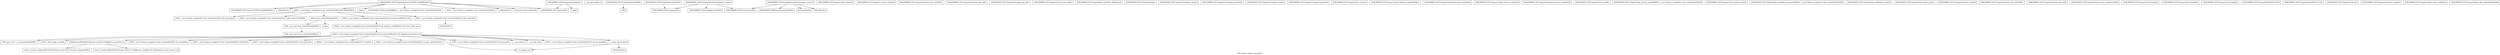 digraph "Call graph: compute_gyration.ll" {
	label="Call graph: compute_gyration.ll";

	Node0x563803fae6c0 [shape=record,label="{_ZN9LAMMPS_NS15ComputeGyrationC2EPNS_6LAMMPSEiPPc}"];
	Node0x563803fae6c0 -> Node0x563803f66ec0;
	Node0x563803fae6c0 -> Node0x563803f65f30;
	Node0x563803fae6c0 -> Node0x563803f672e0;
	Node0x563803fae6c0 -> Node0x563803f66a10;
	Node0x563803fae6c0 -> Node0x563803f67780;
	Node0x563803fae6c0 -> Node0x563803faeab0;
	Node0x563803fae6c0 -> Node0x563803f6bf90;
	Node0x563803fae6c0 -> Node0x563803f86780;
	Node0x563803fae6c0 -> Node0x563803f87da0;
	Node0x563803f7a9b0 [shape=record,label="{_ZN9LAMMPS_NS15ComputeGyrationD2Ev}"];
	Node0x563803f7a9b0 -> Node0x563803f746c0;
	Node0x563803f7a9b0 -> Node0x563803f66a10;
	Node0x563803f66ec0 [shape=record,label="{_ZN9LAMMPS_NS7ComputeC2EPNS_6LAMMPSEiPPc}"];
	Node0x563803faeab0 [shape=record,label="{_ZN9LAMMPS_NS5Error3allERKNSt7__cxx1112basic_stringIcSt11char_traitsIcESaIcEEEiS8_}"];
	Node0x563803f65f30 [shape=record,label="{_ZNSaIcEC1Ev}"];
	Node0x563803f672e0 [shape=record,label="{_ZNSt7__cxx1112basic_stringIcSt11char_traitsIcESaIcEEC2IS3_EEPKcRKS3_}"];
	Node0x563803f672e0 -> Node0x563803f8cb30;
	Node0x563803f672e0 -> Node0x563803f778f0;
	Node0x563803f672e0 -> Node0x563803f76700;
	Node0x563803f672e0 -> Node0x563803f73b90;
	Node0x563803f672e0 -> Node0x563803f74550;
	Node0x563803f76dd0 [shape=record,label="{__gxx_personality_v0}"];
	Node0x563803f6bf90 [shape=record,label="{_ZNSt7__cxx1112basic_stringIcSt11char_traitsIcESaIcEED1Ev}"];
	Node0x563803f86780 [shape=record,label="{_ZNSaIcED1Ev}"];
	Node0x563803f87da0 [shape=record,label="{llvm.umul.with.overflow.i64}"];
	Node0x563803f67780 [shape=record,label="{_Znam}"];
	Node0x563803f66a10 [shape=record,label="{_ZN9LAMMPS_NS7ComputeD2Ev}"];
	Node0x563803f746c0 [shape=record,label="{_ZdaPv}"];
	Node0x563803f7d5f0 [shape=record,label="{_ZN9LAMMPS_NS15ComputeGyrationD0Ev}"];
	Node0x563803f7d5f0 -> Node0x563803f8c210;
	Node0x563803f8c210 [shape=record,label="{_ZdlPv}"];
	Node0x563803f80640 [shape=record,label="{_ZN9LAMMPS_NS15ComputeGyration4initEv}"];
	Node0x563803f80640 -> Node0x563803f815e0;
	Node0x563803f815e0 [shape=record,label="{_ZN9LAMMPS_NS5Group4massEi}"];
	Node0x563803f84a70 [shape=record,label="{_ZN9LAMMPS_NS15ComputeGyration14compute_scalarEv}"];
	Node0x563803f84a70 -> Node0x563803f815e0;
	Node0x563803f84a70 -> Node0x563803f8ac30;
	Node0x563803f84a70 -> Node0x563803f8fd10;
	Node0x563803f8ac30 [shape=record,label="{_ZN9LAMMPS_NS5Group3xcmEidPd}"];
	Node0x563803f8fd10 [shape=record,label="{_ZN9LAMMPS_NS5Group8gyrationEidPd}"];
	Node0x563803f904a0 [shape=record,label="{_ZN9LAMMPS_NS15ComputeGyration14compute_vectorEv}"];
	Node0x563803f904a0 -> Node0x563803f8ac30;
	Node0x563803f904a0 -> Node0x563803f933e0;
	Node0x563803f904a0 -> Node0x563803f94640;
	Node0x563803f904a0 -> Node0x563803f964f0;
	Node0x563803f64830 [shape=record,label="{_ZN9LAMMPS_NS7Compute10dof_removeEi}"];
	Node0x563803f79c80 [shape=record,label="{_ZN9LAMMPS_NS7Compute11remove_biasEiPd}"];
	Node0x563803f77800 [shape=record,label="{_ZN9LAMMPS_NS7Compute15remove_bias_thrEiPdS1_}"];
	Node0x563803f7b380 [shape=record,label="{_ZN9LAMMPS_NS7Compute15remove_bias_allEv}"];
	Node0x563803f756e0 [shape=record,label="{_ZN9LAMMPS_NS7Compute16reapply_bias_allEv}"];
	Node0x563803f933e0 [shape=record,label="{_ZN9LAMMPS_NS6Domain5unmapEPKdiPd}"];
	Node0x563803f94640 [shape=record,label="{llvm.fmuladd.f64}"];
	Node0x563803f964f0 [shape=record,label="{MPI_Allreduce}"];
	Node0x563803f9bdf0 [shape=record,label="{_ZN9LAMMPS_NS7Compute15reset_extra_dofEv}"];
	Node0x563803f9e280 [shape=record,label="{_ZN9LAMMPS_NS7Compute9init_listEiPNS_9NeighListE}"];
	Node0x563803f781b0 [shape=record,label="{_ZN9LAMMPS_NS7Compute5setupEv}"];
	Node0x563803f9f9c0 [shape=record,label="{_ZN9LAMMPS_NS7Compute13compute_arrayEv}"];
	Node0x563803fa22d0 [shape=record,label="{_ZN9LAMMPS_NS7Compute15compute_peratomEv}"];
	Node0x563803f7a8c0 [shape=record,label="{_ZN9LAMMPS_NS7Compute13compute_localEv}"];
	Node0x563803fa30e0 [shape=record,label="{_ZN9LAMMPS_NS7Compute15compute_pergridEv}"];
	Node0x563803fa4760 [shape=record,label="{_ZN9LAMMPS_NS7Compute10set_arraysEi}"];
	Node0x563803fa5a90 [shape=record,label="{_ZN9LAMMPS_NS7Compute17pack_forward_commEiPiPdiS1_}"];
	Node0x563803fa6a20 [shape=record,label="{_ZN9LAMMPS_NS7Compute19unpack_forward_commEiiPd}"];
	Node0x563803fa7650 [shape=record,label="{_ZN9LAMMPS_NS7Compute17pack_reverse_commEiiPd}"];
	Node0x563803fa8bb0 [shape=record,label="{_ZN9LAMMPS_NS7Compute19unpack_reverse_commEiPiPd}"];
	Node0x563803fa68f0 [shape=record,label="{_ZN9LAMMPS_NS7Compute10reset_gridEv}"];
	Node0x563803fa97a0 [shape=record,label="{_ZN9LAMMPS_NS7Compute16get_grid_by_nameERKNSt7__cxx1112basic_stringIcSt11char_traitsIcESaIcEEERi}"];
	Node0x563803fa9e30 [shape=record,label="{_ZN9LAMMPS_NS7Compute17get_grid_by_indexEi}"];
	Node0x563803fa6340 [shape=record,label="{_ZN9LAMMPS_NS7Compute20get_griddata_by_nameEiRKNSt7__cxx1112basic_stringIcSt11char_traitsIcESaIcEEERi}"];
	Node0x563803f6cce0 [shape=record,label="{_ZN9LAMMPS_NS7Compute21get_griddata_by_indexEi}"];
	Node0x563803f6d8b0 [shape=record,label="{_ZN9LAMMPS_NS7Compute14dof_remove_preEv}"];
	Node0x563803f7d110 [shape=record,label="{_ZN9LAMMPS_NS7Compute12restore_biasEiPd}"];
	Node0x563803f7d760 [shape=record,label="{_ZN9LAMMPS_NS7Compute16restore_bias_thrEiPdS1_}"];
	Node0x563803f7e4e0 [shape=record,label="{_ZN9LAMMPS_NS7Compute16restore_bias_allEv}"];
	Node0x563803f85fe0 [shape=record,label="{_ZN9LAMMPS_NS7Compute23reset_extra_compute_fixEPKc}"];
	Node0x563803f902a0 [shape=record,label="{_ZN9LAMMPS_NS7Compute11lock_enableEv}"];
	Node0x563803f90f30 [shape=record,label="{_ZN9LAMMPS_NS7Compute12lock_disableEv}"];
	Node0x563803f918b0 [shape=record,label="{_ZN9LAMMPS_NS7Compute11lock_lengthEv}"];
	Node0x563803f972f0 [shape=record,label="{_ZN9LAMMPS_NS7Compute4lockEPNS_3FixEll}"];
	Node0x563803f9cd00 [shape=record,label="{_ZN9LAMMPS_NS7Compute6unlockEPNS_3FixE}"];
	Node0x563803f9d540 [shape=record,label="{_ZN9LAMMPS_NS7Compute7refreshEv}"];
	Node0x563803f9ec30 [shape=record,label="{_ZN9LAMMPS_NS7Compute12memory_usageEv}"];
	Node0x563803fa1aa0 [shape=record,label="{_ZN9LAMMPS_NS7Compute19pair_setup_callbackEii}"];
	Node0x563803f8cb30 [shape=record,label="{_ZNSt7__cxx1112basic_stringIcSt11char_traitsIcESaIcEE13_M_local_dataEv}"];
	Node0x563803f778f0 [shape=record,label="{_ZNSt7__cxx1112basic_stringIcSt11char_traitsIcESaIcEE12_Alloc_hiderC1EPcRKS3_}"];
	Node0x563803fa6c40 [shape=record,label="{_ZN9LAMMPS_NS7Compute19pair_tally_callbackEiiiidddddd}"];
	Node0x563803f73b90 [shape=record,label="{_ZNSt7__cxx1112basic_stringIcSt11char_traitsIcESaIcEE12_M_constructIPKcEEvT_S8_}"];
	Node0x563803f73b90 -> Node0x563803fa7e50;
	Node0x563803f76700 [shape=record,label="{_ZNSt11char_traitsIcE6lengthEPKc}"];
	Node0x563803f76700 -> Node0x563803fa9190;
	Node0x563803f76700 -> Node0x563803f670a0;
	Node0x563803f74550 [shape=record,label="{_ZNSt7__cxx1112basic_stringIcSt11char_traitsIcESaIcEE12_Alloc_hiderD2Ev}"];
	Node0x563803f74550 -> Node0x563803fadb50;
	Node0x563803fa7e50 [shape=record,label="{_ZNSt7__cxx1112basic_stringIcSt11char_traitsIcESaIcEE16_M_construct_auxIPKcEEvT_S8_St12__false_type}"];
	Node0x563803fa7e50 -> Node0x563803f20330;
	Node0x563803f20330 [shape=record,label="{_ZNSt7__cxx1112basic_stringIcSt11char_traitsIcESaIcEE12_M_constructIPKcEEvT_S8_St20forward_iterator_tag}"];
	Node0x563803f20330 -> Node0x563803f67590;
	Node0x563803f20330 -> Node0x563803fa9020;
	Node0x563803f20330 -> Node0x563803fa9c90;
	Node0x563803f20330 -> Node0x563803fa9d10;
	Node0x563803f20330 -> Node0x563803fb6f80;
	Node0x563803f20330 -> Node0x563803fa8e40;
	Node0x563803f20330 -> Node0x563803fa8ec0;
	Node0x563803f20330 -> Node0x563803fbb900;
	Node0x563803f20330 -> Node0x563803fbc190;
	Node0x563803f20330 -> Node0x563803fbc4a0;
	Node0x563803f20330 -> Node0x563803fbc520;
	Node0x563803f20330 -> Node0x563803fbc5a0;
	Node0x563803f20330 -> Node0x563803fbc620;
	Node0x563803f20330 -> Node0x563803fbc6a0;
	Node0x563803f67590 [shape=record,label="{_ZN9__gnu_cxx17__is_null_pointerIKcEEbPT_}"];
	Node0x563803fa9020 [shape=record,label="{_ZSt19__throw_logic_errorPKc}"];
	Node0x563803fa9c90 [shape=record,label="{_ZSt8distanceIPKcENSt15iterator_traitsIT_E15difference_typeES3_S3_}"];
	Node0x563803fa9c90 -> Node0x563803fbc720;
	Node0x563803fa9c90 -> Node0x563803fbc7a0;
	Node0x563803fb6f80 [shape=record,label="{_ZNSt7__cxx1112basic_stringIcSt11char_traitsIcESaIcEE7_M_dataEPc}"];
	Node0x563803fa9d10 [shape=record,label="{_ZNSt7__cxx1112basic_stringIcSt11char_traitsIcESaIcEE9_M_createERmm}"];
	Node0x563803fa8e40 [shape=record,label="{_ZNSt7__cxx1112basic_stringIcSt11char_traitsIcESaIcEE11_M_capacityEm}"];
	Node0x563803fbb900 [shape=record,label="{_ZNSt7__cxx1112basic_stringIcSt11char_traitsIcESaIcEE13_S_copy_charsEPcPKcS7_}"];
	Node0x563803fa8ec0 [shape=record,label="{_ZNKSt7__cxx1112basic_stringIcSt11char_traitsIcESaIcEE7_M_dataEv}"];
	Node0x563803fbc190 [shape=record,label="{__cxa_begin_catch}"];
	Node0x563803fbc4a0 [shape=record,label="{_ZNSt7__cxx1112basic_stringIcSt11char_traitsIcESaIcEE10_M_disposeEv}"];
	Node0x563803fbc520 [shape=record,label="{__cxa_rethrow}"];
	Node0x563803fbc5a0 [shape=record,label="{__cxa_end_catch}"];
	Node0x563803fbc6a0 [shape=record,label="{__clang_call_terminate}"];
	Node0x563803fbc6a0 -> Node0x563803fbc190;
	Node0x563803fbc6a0 -> Node0x563803fbdc30;
	Node0x563803fbdc30 [shape=record,label="{_ZSt9terminatev}"];
	Node0x563803fbc620 [shape=record,label="{_ZNSt7__cxx1112basic_stringIcSt11char_traitsIcESaIcEE13_M_set_lengthEm}"];
	Node0x563803fbc7a0 [shape=record,label="{_ZSt10__distanceIPKcENSt15iterator_traitsIT_E15difference_typeES3_S3_St26random_access_iterator_tag}"];
	Node0x563803fbc720 [shape=record,label="{_ZSt19__iterator_categoryIPKcENSt15iterator_traitsIT_E17iterator_categoryERKS3_}"];
	Node0x563803fa9190 [shape=record,label="{_ZN9__gnu_cxx11char_traitsIcE6lengthEPKc}"];
	Node0x563803fa9190 -> Node0x563803fbdcb0;
	Node0x563803f670a0 [shape=record,label="{strlen}"];
	Node0x563803fbdcb0 [shape=record,label="{_ZN9__gnu_cxx11char_traitsIcE2eqERKcS3_}"];
	Node0x563803fadb50 [shape=record,label="{_ZNSaIcED2Ev}"];
}
